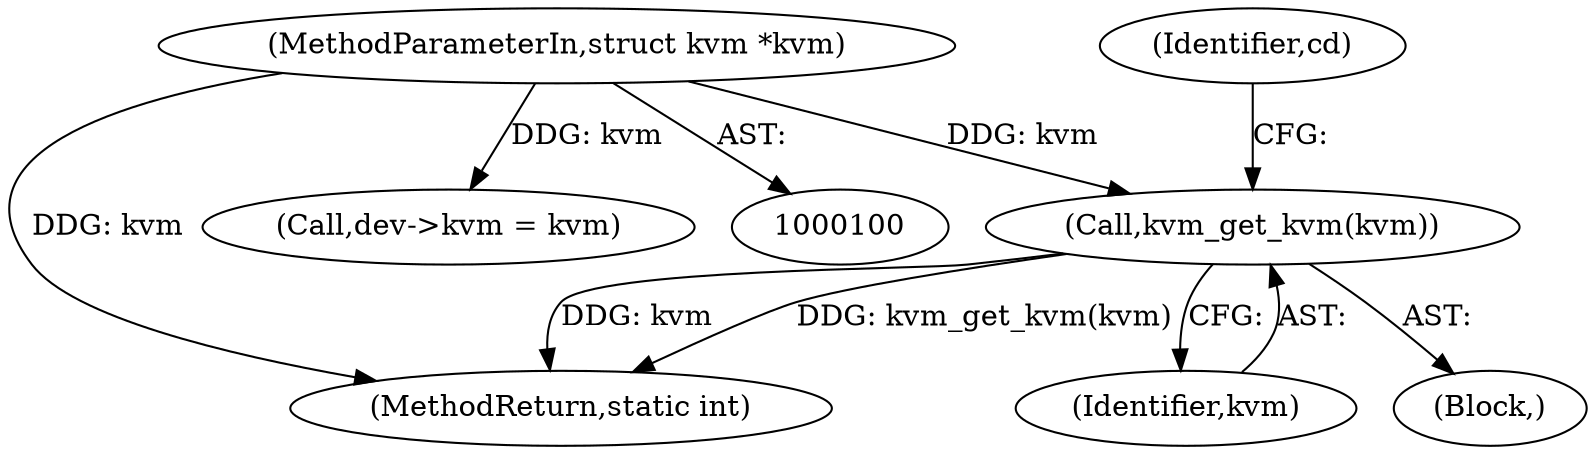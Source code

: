 digraph "0_linux_a0f1d21c1ccb1da66629627a74059dd7f5ac9c61@pointer" {
"1000251" [label="(Call,kvm_get_kvm(kvm))"];
"1000101" [label="(MethodParameterIn,struct kvm *kvm)"];
"1000260" [label="(MethodReturn,static int)"];
"1000255" [label="(Identifier,cd)"];
"1000164" [label="(Call,dev->kvm = kvm)"];
"1000252" [label="(Identifier,kvm)"];
"1000251" [label="(Call,kvm_get_kvm(kvm))"];
"1000101" [label="(MethodParameterIn,struct kvm *kvm)"];
"1000103" [label="(Block,)"];
"1000251" -> "1000103"  [label="AST: "];
"1000251" -> "1000252"  [label="CFG: "];
"1000252" -> "1000251"  [label="AST: "];
"1000255" -> "1000251"  [label="CFG: "];
"1000251" -> "1000260"  [label="DDG: kvm_get_kvm(kvm)"];
"1000251" -> "1000260"  [label="DDG: kvm"];
"1000101" -> "1000251"  [label="DDG: kvm"];
"1000101" -> "1000100"  [label="AST: "];
"1000101" -> "1000260"  [label="DDG: kvm"];
"1000101" -> "1000164"  [label="DDG: kvm"];
}
